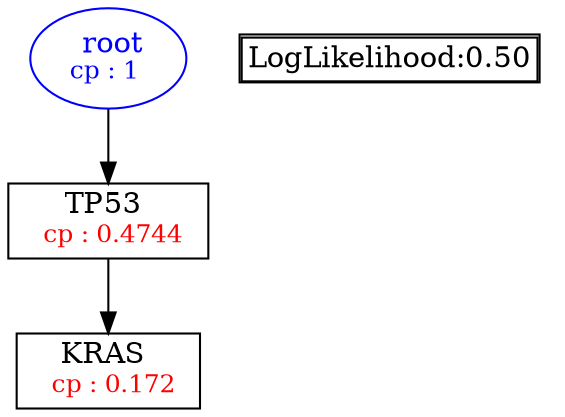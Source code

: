 digraph tree {
    "root" [label=<<font color='Blue'> root</font><br/><font color='Blue' POINT-SIZE='12'>cp : 1 </font>>, shape=oval, color=Blue];
    "S2" [label =<TP53 <br/> <font color='Red' POINT-SIZE='12'> cp : 0.4744 </font>>, shape=box];
    "S1" [label =<KRAS <br/> <font color='Red' POINT-SIZE='12'> cp : 0.172 </font>>, shape=box];
    "root" -> "S2";
    "S2" -> "S1";

    node[shape=plaintext]
    fontsize="10"
    struct1 [label=
    <<TABLE BORDER="1" CELLBORDER="1" CELLSPACING="0" >
    <TR><TD ALIGN="LEFT">LogLikelihood:0.50</TD></TR>
    </TABLE>>];

}
